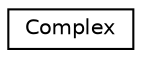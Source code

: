 digraph "Graphe hiérarchique des classes"
{
  edge [fontname="Helvetica",fontsize="10",labelfontname="Helvetica",labelfontsize="10"];
  node [fontname="Helvetica",fontsize="10",shape=record];
  rankdir="LR";
  Node0 [label="Complex",height=0.2,width=0.4,color="black", fillcolor="white", style="filled",URL="$classComplex.html"];
}
